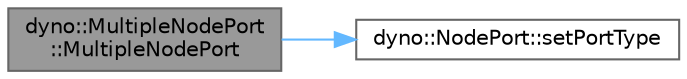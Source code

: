 digraph "dyno::MultipleNodePort::MultipleNodePort"
{
 // LATEX_PDF_SIZE
  bgcolor="transparent";
  edge [fontname=Helvetica,fontsize=10,labelfontname=Helvetica,labelfontsize=10];
  node [fontname=Helvetica,fontsize=10,shape=box,height=0.2,width=0.4];
  rankdir="LR";
  Node1 [id="Node000001",label="dyno::MultipleNodePort\l::MultipleNodePort",height=0.2,width=0.4,color="gray40", fillcolor="grey60", style="filled", fontcolor="black",tooltip=" "];
  Node1 -> Node2 [id="edge1_Node000001_Node000002",color="steelblue1",style="solid",tooltip=" "];
  Node2 [id="Node000002",label="dyno::NodePort::setPortType",height=0.2,width=0.4,color="grey40", fillcolor="white", style="filled",URL="$classdyno_1_1_node_port.html#a8a85894076ebd314870330c83b864d1e",tooltip=" "];
}
